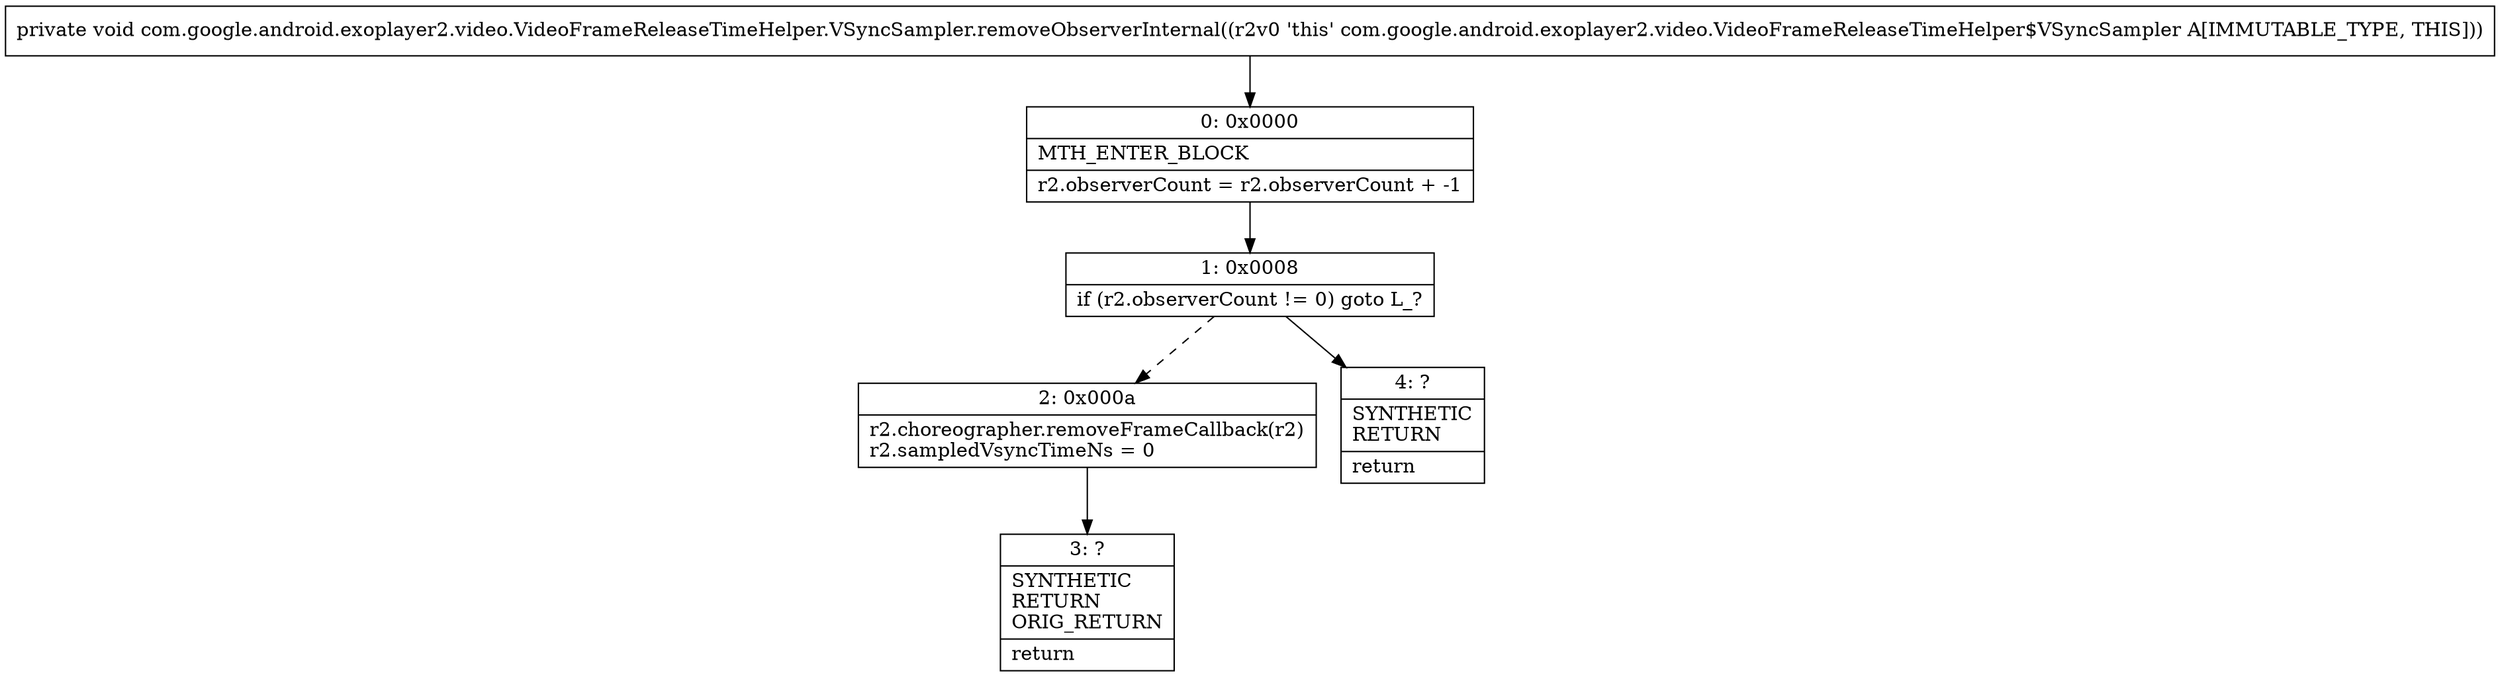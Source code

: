 digraph "CFG forcom.google.android.exoplayer2.video.VideoFrameReleaseTimeHelper.VSyncSampler.removeObserverInternal()V" {
Node_0 [shape=record,label="{0\:\ 0x0000|MTH_ENTER_BLOCK\l|r2.observerCount = r2.observerCount + \-1\l}"];
Node_1 [shape=record,label="{1\:\ 0x0008|if (r2.observerCount != 0) goto L_?\l}"];
Node_2 [shape=record,label="{2\:\ 0x000a|r2.choreographer.removeFrameCallback(r2)\lr2.sampledVsyncTimeNs = 0\l}"];
Node_3 [shape=record,label="{3\:\ ?|SYNTHETIC\lRETURN\lORIG_RETURN\l|return\l}"];
Node_4 [shape=record,label="{4\:\ ?|SYNTHETIC\lRETURN\l|return\l}"];
MethodNode[shape=record,label="{private void com.google.android.exoplayer2.video.VideoFrameReleaseTimeHelper.VSyncSampler.removeObserverInternal((r2v0 'this' com.google.android.exoplayer2.video.VideoFrameReleaseTimeHelper$VSyncSampler A[IMMUTABLE_TYPE, THIS])) }"];
MethodNode -> Node_0;
Node_0 -> Node_1;
Node_1 -> Node_2[style=dashed];
Node_1 -> Node_4;
Node_2 -> Node_3;
}

